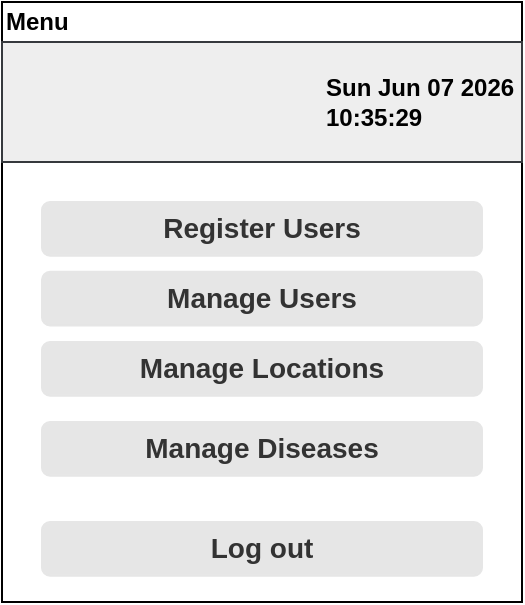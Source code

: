 <mxfile version="15.8.7"><diagram id="Zbv99LRsmXeqS4MENRRd" name="Page-1"><mxGraphModel dx="782" dy="439" grid="1" gridSize="10" guides="1" tooltips="1" connect="1" arrows="1" fold="1" page="1" pageScale="1" pageWidth="827" pageHeight="1169" math="0" shadow="0"><root><mxCell id="0"/><mxCell id="1" parent="0"/><mxCell id="YP1GNIqB_FCifGfWnOP--1" value="" style="rounded=0;whiteSpace=wrap;html=1;" vertex="1" parent="1"><mxGeometry x="250" y="170" width="260" height="300" as="geometry"/></mxCell><mxCell id="YP1GNIqB_FCifGfWnOP--2" value="" style="rounded=0;whiteSpace=wrap;html=1;fillColor=#eeeeee;strokeColor=#36393d;" vertex="1" parent="1"><mxGeometry x="250" y="190" width="260" height="60" as="geometry"/></mxCell><mxCell id="YP1GNIqB_FCifGfWnOP--4" value="&lt;b&gt;Register Users&lt;/b&gt;" style="rounded=1;html=1;shadow=0;dashed=0;whiteSpace=wrap;fontSize=14;fillColor=#E6E6E6;align=center;strokeColor=#E6E6E6;fontColor=#333333;" vertex="1" parent="1"><mxGeometry x="270" y="270" width="220" height="26.88" as="geometry"/></mxCell><mxCell id="YP1GNIqB_FCifGfWnOP--5" value="Manage Diseases " style="rounded=1;html=1;shadow=0;dashed=0;whiteSpace=wrap;fontSize=14;fillColor=#E6E6E6;align=center;strokeColor=#E6E6E6;fontColor=#333333;fontStyle=1" vertex="1" parent="1"><mxGeometry x="270" y="380" width="220" height="26.88" as="geometry"/></mxCell><mxCell id="YP1GNIqB_FCifGfWnOP--6" value="Log out" style="rounded=1;html=1;shadow=0;dashed=0;whiteSpace=wrap;fontSize=14;fillColor=#E6E6E6;align=center;strokeColor=#E6E6E6;fontColor=#333333;fontStyle=1" vertex="1" parent="1"><mxGeometry x="270" y="430" width="220" height="26.88" as="geometry"/></mxCell><UserObject label="%date{ddd mmm dd yyyy HH:MM:ss}%" placeholders="1" id="YP1GNIqB_FCifGfWnOP--8"><mxCell style="text;html=1;strokeColor=none;fillColor=none;align=left;verticalAlign=middle;whiteSpace=wrap;overflow=hidden;fontSize=12;fontStyle=1" vertex="1" parent="1"><mxGeometry x="410" y="200" width="100" height="40" as="geometry"/></mxCell></UserObject><mxCell id="YP1GNIqB_FCifGfWnOP--9" value="Menu" style="text;html=1;strokeColor=none;fillColor=none;align=left;verticalAlign=middle;whiteSpace=wrap;rounded=0;fontSize=12;fontStyle=1" vertex="1" parent="1"><mxGeometry x="250" y="170" width="60" height="20" as="geometry"/></mxCell><mxCell id="YP1GNIqB_FCifGfWnOP--11" value="&lt;b&gt;Manage Users&lt;/b&gt;" style="rounded=1;html=1;shadow=0;dashed=0;whiteSpace=wrap;fontSize=14;fillColor=#E6E6E6;align=center;strokeColor=#E6E6E6;fontColor=#333333;" vertex="1" parent="1"><mxGeometry x="270" y="304.88" width="220" height="26.88" as="geometry"/></mxCell><mxCell id="YP1GNIqB_FCifGfWnOP--12" value="&lt;b&gt;Manage Locations&lt;/b&gt;" style="rounded=1;html=1;shadow=0;dashed=0;whiteSpace=wrap;fontSize=14;fillColor=#E6E6E6;align=center;strokeColor=#E6E6E6;fontColor=#333333;" vertex="1" parent="1"><mxGeometry x="270" y="340" width="220" height="26.88" as="geometry"/></mxCell></root></mxGraphModel></diagram></mxfile>